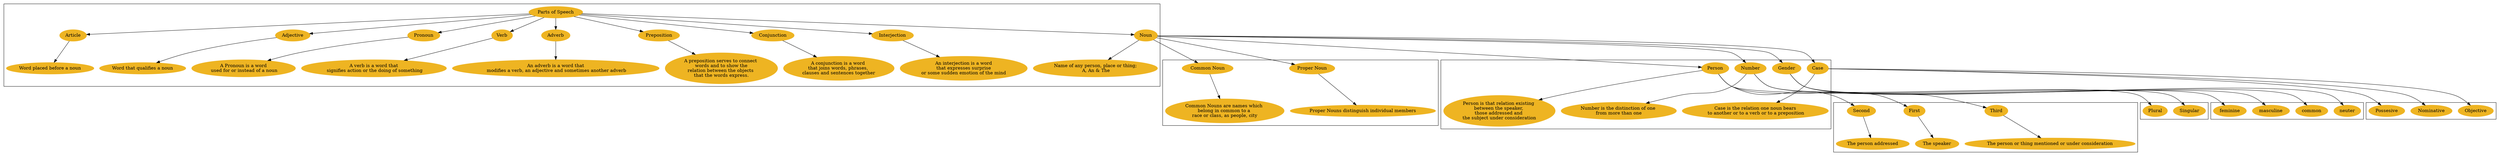 digraph unix {
  size="5000,5000";
  compound=true;

# circo dot fdp neato nop nop1 nop2 osage patchwork sfdp twopi
#layout=twopi;

## 
##  Beautiful
##
#layout=neato;
#overlap=false;
#splines=true;
#pack=true;
#start="random";
#sep=0.1;

  node [color=goldenrod2, style=filled];
  subgraph cluster0 {
      "Parts of Speech" -> "Article";
      "Article" -> "Word placed before a noun";
      "Parts of Speech" -> "Noun";
      "Noun" -> "Name of any person, place or thing;\n A, An & The";
      "Parts of Speech" -> "Adjective";
      "Adjective" -> "Word that qualifies a noun";
      "Parts of Speech" -> "Pronoun";
      "Pronoun" -> "A Pronoun is a word\n used for or instead of a noun";
      "Parts of Speech" -> "Verb";
      "Verb" -> "A verb is a word that\n signifies action or the doing of something"
      "Parts of Speech" -> "Adverb"; 
      "Adverb" -> "An adverb is a word that\n modifies a verb, an adjective and sometimes another adverb"
      "Parts of Speech" -> "Preposition";
      "Preposition" -> "A preposition serves to connect \n words and to show the \nrelation between the objects \nthat the words express.";
      "Parts of Speech" -> "Conjunction";
      "Conjunction" -> "A conjunction is a word \nthat joins words, phrases, \nclauses and sentences together";
      "Parts of Speech" -> "Interjection";
      "Interjection" -> "An interjection is a word\n that expresses surprise \nor some sudden emotion of the mind";
  }
  subgraph cluster1 {
      "Noun" -> "Proper Noun";
      "Proper Noun" -> "Proper Nouns distinguish individual members";
      "Noun" -> "Common Noun";
      "Common Noun" -> "Common Nouns are names which \nbelong in common to a \nrace or class, as people, city";
  }
  subgraph cluster2{
      "Noun" -> "Person";
      "Person" -> "Person is that relation existing \nbetween the speaker, \nthose addressed and \nthe subject under consideration"
      "Noun" -> "Number";
      "Number" -> "Number is the distinction of one \nfrom more than one";
      "Noun" -> "Gender";
      "Noun" -> "Case";
      "Case" -> "Case is the relation one noun bears\n to another or to a verb or to a preposition"
  }
  subgraph cluster3{
      "Person" -> "First";
      "Person" -> "Second";
      "Person" -> "Third";
      "First" ->  "The speaker";
      "Second" -> "The person addressed";
      "Third" ->  "The person or thing mentioned or under consideration"; 
  }
  subgraph cluster6 {
      "Case" -> "Nominative";
      "Case" -> "Possesive";
      "Case" -> "Objective";

  }
  subgraph cluster5{
      "Number" -> "Singular";
      "Number" -> "Plural";
  }

  subgraph cluster10{
      "Gender" -> "masculine";
      "Gender" -> "feminine";
      "Gender" -> "neuter";
      "Gender" -> "common";
  }
}
